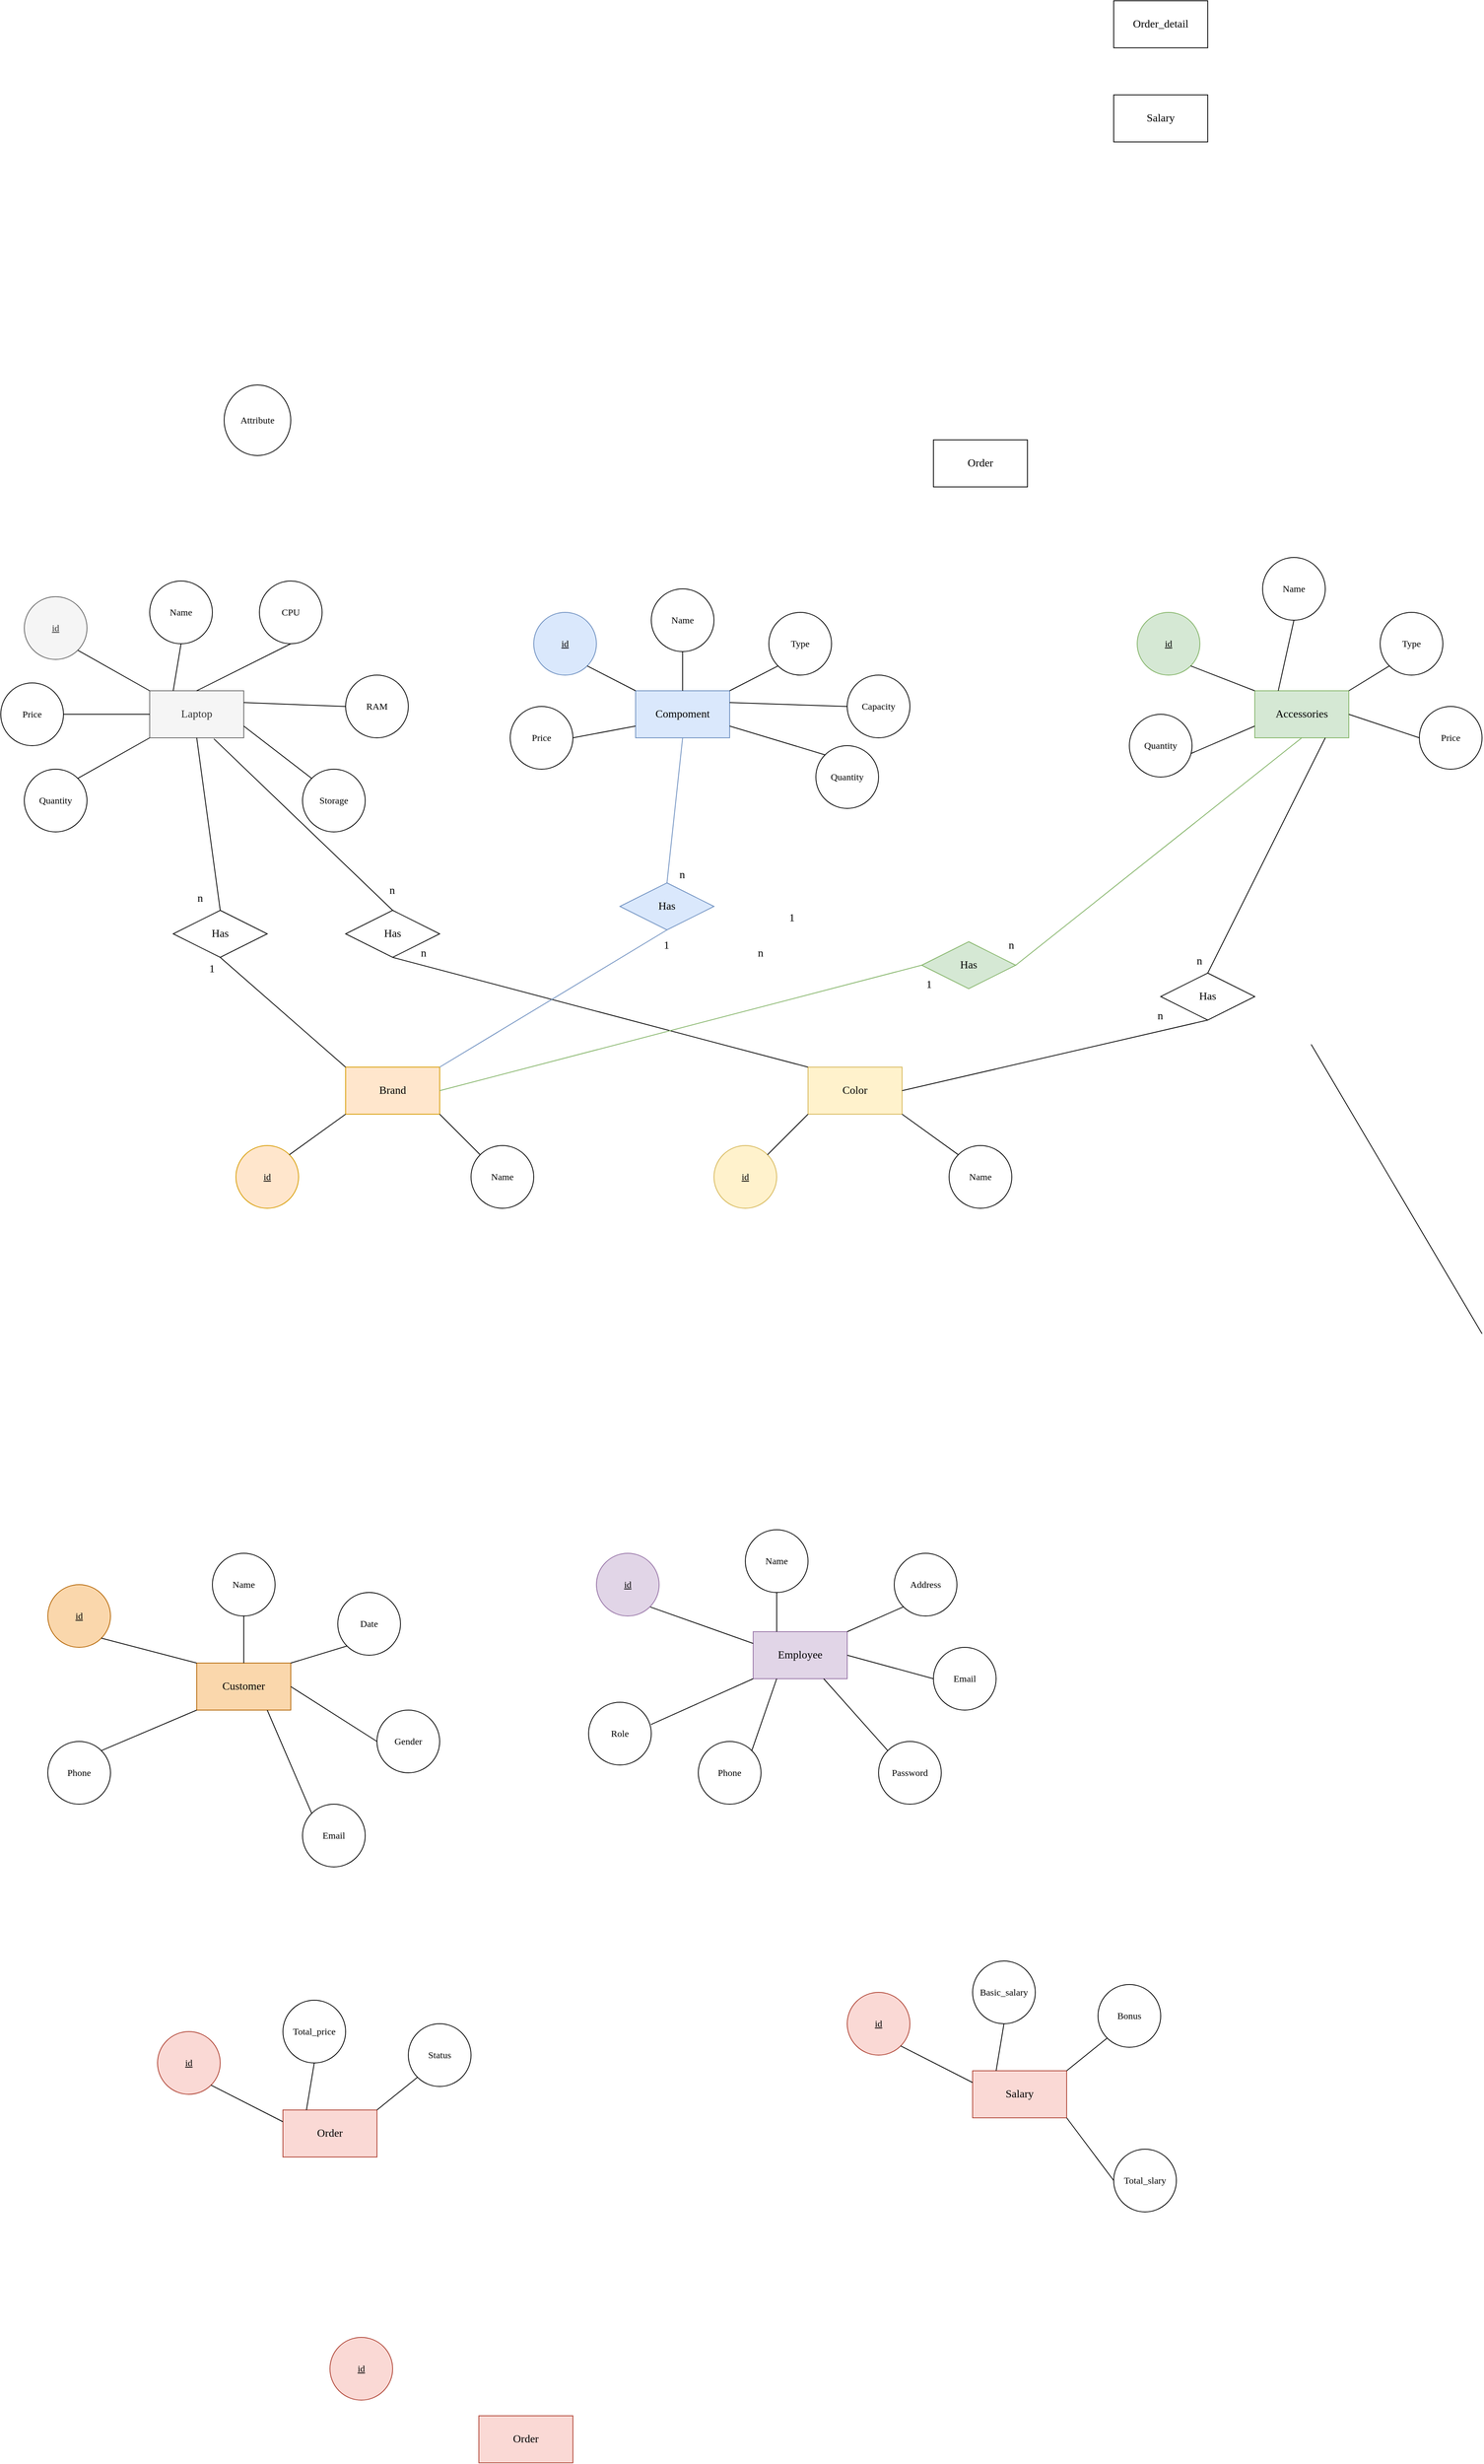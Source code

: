 <mxfile version="26.0.14">
  <diagram name="Page-1" id="Sclz0jZE_Oql-sQ_gy0H">
    <mxGraphModel dx="3718" dy="2672" grid="1" gridSize="10" guides="1" tooltips="1" connect="1" arrows="1" fold="1" page="1" pageScale="1" pageWidth="850" pageHeight="1100" math="0" shadow="0">
      <root>
        <mxCell id="0" />
        <mxCell id="1" parent="0" />
        <mxCell id="-39aGfQmlGwq7Vqm4Gj2-2" value="Laptop" style="rounded=0;whiteSpace=wrap;html=1;fontFamily=Times New Roman;fontSize=14;fillColor=#f5f5f5;fontColor=#333333;strokeColor=#666666;" parent="1" vertex="1">
          <mxGeometry x="-620" y="620" width="120" height="60" as="geometry" />
        </mxCell>
        <mxCell id="-39aGfQmlGwq7Vqm4Gj2-3" value="Compoment" style="rounded=0;whiteSpace=wrap;html=1;fontFamily=Times New Roman;fontSize=14;fillColor=#dae8fc;strokeColor=#6c8ebf;" parent="1" vertex="1">
          <mxGeometry y="620" width="120" height="60" as="geometry" />
        </mxCell>
        <mxCell id="-39aGfQmlGwq7Vqm4Gj2-4" value="Accessories" style="rounded=0;whiteSpace=wrap;html=1;fontFamily=Times New Roman;fontSize=14;fillColor=#d5e8d4;strokeColor=#82b366;" parent="1" vertex="1">
          <mxGeometry x="790" y="620" width="120" height="60" as="geometry" />
        </mxCell>
        <mxCell id="-39aGfQmlGwq7Vqm4Gj2-5" value="Brand" style="rounded=0;whiteSpace=wrap;html=1;fontFamily=Times New Roman;fontSize=14;fillColor=#ffe6cc;strokeColor=#d79b00;" parent="1" vertex="1">
          <mxGeometry x="-370" y="1100" width="120" height="60" as="geometry" />
        </mxCell>
        <mxCell id="-39aGfQmlGwq7Vqm4Gj2-6" value="Color" style="rounded=0;whiteSpace=wrap;html=1;fontFamily=Times New Roman;fontSize=14;fillColor=#fff2cc;strokeColor=#d6b656;" parent="1" vertex="1">
          <mxGeometry x="220" y="1100" width="120" height="60" as="geometry" />
        </mxCell>
        <mxCell id="-39aGfQmlGwq7Vqm4Gj2-8" value="Customer" style="rounded=0;whiteSpace=wrap;html=1;fontFamily=Times New Roman;fontSize=14;fillColor=#fad7ac;strokeColor=#b46504;" parent="1" vertex="1">
          <mxGeometry x="-560" y="1860" width="120" height="60" as="geometry" />
        </mxCell>
        <mxCell id="-39aGfQmlGwq7Vqm4Gj2-10" value="Employee" style="rounded=0;whiteSpace=wrap;html=1;fontFamily=Times New Roman;fontSize=14;fillColor=#e1d5e7;strokeColor=#9673a6;" parent="1" vertex="1">
          <mxGeometry x="150" y="1820" width="120" height="60" as="geometry" />
        </mxCell>
        <mxCell id="-39aGfQmlGwq7Vqm4Gj2-11" value="Order" style="rounded=0;whiteSpace=wrap;html=1;fontFamily=Times New Roman;fontSize=14;" parent="1" vertex="1">
          <mxGeometry x="380" y="300" width="120" height="60" as="geometry" />
        </mxCell>
        <mxCell id="-39aGfQmlGwq7Vqm4Gj2-12" value="Order_detail" style="rounded=0;whiteSpace=wrap;html=1;fontFamily=Times New Roman;fontSize=14;" parent="1" vertex="1">
          <mxGeometry x="610" y="-260" width="120" height="60" as="geometry" />
        </mxCell>
        <mxCell id="-39aGfQmlGwq7Vqm4Gj2-13" value="Salary" style="rounded=0;whiteSpace=wrap;html=1;fontFamily=Times New Roman;fontSize=14;" parent="1" vertex="1">
          <mxGeometry x="610" y="-140" width="120" height="60" as="geometry" />
        </mxCell>
        <mxCell id="-39aGfQmlGwq7Vqm4Gj2-15" value="&lt;u&gt;id&lt;/u&gt;" style="ellipse;whiteSpace=wrap;html=1;align=center;fontFamily=Times New Roman;fillColor=#f5f5f5;fontColor=#333333;strokeColor=#666666;" parent="1" vertex="1">
          <mxGeometry x="-780" y="500" width="80" height="80" as="geometry" />
        </mxCell>
        <mxCell id="-39aGfQmlGwq7Vqm4Gj2-16" value="Name" style="ellipse;whiteSpace=wrap;html=1;align=center;fontFamily=Times New Roman;" parent="1" vertex="1">
          <mxGeometry x="-620" y="480" width="80" height="80" as="geometry" />
        </mxCell>
        <mxCell id="-39aGfQmlGwq7Vqm4Gj2-17" value="Attribute" style="ellipse;whiteSpace=wrap;html=1;align=center;fontFamily=Times New Roman;" parent="1" vertex="1">
          <mxGeometry x="-525" y="230" width="85" height="90" as="geometry" />
        </mxCell>
        <mxCell id="-39aGfQmlGwq7Vqm4Gj2-18" value="CPU" style="ellipse;whiteSpace=wrap;html=1;align=center;fontFamily=Times New Roman;" parent="1" vertex="1">
          <mxGeometry x="-480" y="480" width="80" height="80" as="geometry" />
        </mxCell>
        <mxCell id="-39aGfQmlGwq7Vqm4Gj2-19" value="RAM" style="ellipse;whiteSpace=wrap;html=1;align=center;fontFamily=Times New Roman;" parent="1" vertex="1">
          <mxGeometry x="-370" y="600" width="80" height="80" as="geometry" />
        </mxCell>
        <mxCell id="-39aGfQmlGwq7Vqm4Gj2-20" value="Storage" style="ellipse;whiteSpace=wrap;html=1;align=center;fontFamily=Times New Roman;" parent="1" vertex="1">
          <mxGeometry x="-425" y="720" width="80" height="80" as="geometry" />
        </mxCell>
        <mxCell id="-39aGfQmlGwq7Vqm4Gj2-21" value="Price" style="ellipse;whiteSpace=wrap;html=1;align=center;fontFamily=Times New Roman;" parent="1" vertex="1">
          <mxGeometry x="-810" y="610" width="80" height="80" as="geometry" />
        </mxCell>
        <mxCell id="-39aGfQmlGwq7Vqm4Gj2-22" value="Quantity" style="ellipse;whiteSpace=wrap;html=1;align=center;fontFamily=Times New Roman;" parent="1" vertex="1">
          <mxGeometry x="-780" y="720" width="80" height="80" as="geometry" />
        </mxCell>
        <mxCell id="-39aGfQmlGwq7Vqm4Gj2-23" value="&lt;u&gt;id&lt;/u&gt;" style="ellipse;whiteSpace=wrap;html=1;align=center;fontFamily=Times New Roman;fillColor=#dae8fc;strokeColor=#6c8ebf;" parent="1" vertex="1">
          <mxGeometry x="-130" y="520" width="80" height="80" as="geometry" />
        </mxCell>
        <mxCell id="-39aGfQmlGwq7Vqm4Gj2-24" value="Name" style="ellipse;whiteSpace=wrap;html=1;align=center;fontFamily=Times New Roman;" parent="1" vertex="1">
          <mxGeometry x="20" y="490" width="80" height="80" as="geometry" />
        </mxCell>
        <mxCell id="-39aGfQmlGwq7Vqm4Gj2-25" value="Type" style="ellipse;whiteSpace=wrap;html=1;align=center;fontFamily=Times New Roman;" parent="1" vertex="1">
          <mxGeometry x="170" y="520" width="80" height="80" as="geometry" />
        </mxCell>
        <mxCell id="-39aGfQmlGwq7Vqm4Gj2-26" value="Capacity" style="ellipse;whiteSpace=wrap;html=1;align=center;fontFamily=Times New Roman;" parent="1" vertex="1">
          <mxGeometry x="270" y="600" width="80" height="80" as="geometry" />
        </mxCell>
        <mxCell id="-39aGfQmlGwq7Vqm4Gj2-27" value="Price" style="ellipse;whiteSpace=wrap;html=1;align=center;fontFamily=Times New Roman;" parent="1" vertex="1">
          <mxGeometry x="-160" y="640" width="80" height="80" as="geometry" />
        </mxCell>
        <mxCell id="-39aGfQmlGwq7Vqm4Gj2-28" value="Quantity" style="ellipse;whiteSpace=wrap;html=1;align=center;fontFamily=Times New Roman;" parent="1" vertex="1">
          <mxGeometry x="230" y="690" width="80" height="80" as="geometry" />
        </mxCell>
        <mxCell id="-39aGfQmlGwq7Vqm4Gj2-30" value="&lt;u&gt;id&lt;/u&gt;" style="ellipse;whiteSpace=wrap;html=1;align=center;fontFamily=Times New Roman;fillColor=#d5e8d4;strokeColor=#82b366;" parent="1" vertex="1">
          <mxGeometry x="640" y="520" width="80" height="80" as="geometry" />
        </mxCell>
        <mxCell id="-39aGfQmlGwq7Vqm4Gj2-31" value="Name" style="ellipse;whiteSpace=wrap;html=1;align=center;fontFamily=Times New Roman;" parent="1" vertex="1">
          <mxGeometry x="800" y="450" width="80" height="80" as="geometry" />
        </mxCell>
        <mxCell id="-39aGfQmlGwq7Vqm4Gj2-32" value="Type" style="ellipse;whiteSpace=wrap;html=1;align=center;fontFamily=Times New Roman;" parent="1" vertex="1">
          <mxGeometry x="950" y="520" width="80" height="80" as="geometry" />
        </mxCell>
        <mxCell id="-39aGfQmlGwq7Vqm4Gj2-33" value="Price" style="ellipse;whiteSpace=wrap;html=1;align=center;fontFamily=Times New Roman;" parent="1" vertex="1">
          <mxGeometry x="1000" y="640" width="80" height="80" as="geometry" />
        </mxCell>
        <mxCell id="-39aGfQmlGwq7Vqm4Gj2-35" value="Quantity" style="ellipse;whiteSpace=wrap;html=1;align=center;fontFamily=Times New Roman;" parent="1" vertex="1">
          <mxGeometry x="630" y="650" width="80" height="80" as="geometry" />
        </mxCell>
        <mxCell id="-39aGfQmlGwq7Vqm4Gj2-36" value="&lt;u&gt;id&lt;/u&gt;" style="ellipse;whiteSpace=wrap;html=1;align=center;fontFamily=Times New Roman;fillColor=#ffe6cc;strokeColor=#d79b00;" parent="1" vertex="1">
          <mxGeometry x="-510" y="1200" width="80" height="80" as="geometry" />
        </mxCell>
        <mxCell id="-39aGfQmlGwq7Vqm4Gj2-37" value="Name" style="ellipse;whiteSpace=wrap;html=1;align=center;fontFamily=Times New Roman;" parent="1" vertex="1">
          <mxGeometry x="-210" y="1200" width="80" height="80" as="geometry" />
        </mxCell>
        <mxCell id="-39aGfQmlGwq7Vqm4Gj2-38" value="&lt;u&gt;id&lt;/u&gt;" style="ellipse;whiteSpace=wrap;html=1;align=center;fontFamily=Times New Roman;fillColor=#fff2cc;strokeColor=#d6b656;" parent="1" vertex="1">
          <mxGeometry x="100" y="1200" width="80" height="80" as="geometry" />
        </mxCell>
        <mxCell id="-39aGfQmlGwq7Vqm4Gj2-39" value="Name" style="ellipse;whiteSpace=wrap;html=1;align=center;fontFamily=Times New Roman;" parent="1" vertex="1">
          <mxGeometry x="400" y="1200" width="80" height="80" as="geometry" />
        </mxCell>
        <mxCell id="-39aGfQmlGwq7Vqm4Gj2-40" value="" style="endArrow=none;html=1;rounded=0;exitX=1;exitY=1;exitDx=0;exitDy=0;entryX=0;entryY=0;entryDx=0;entryDy=0;" parent="1" source="-39aGfQmlGwq7Vqm4Gj2-15" target="-39aGfQmlGwq7Vqm4Gj2-2" edge="1">
          <mxGeometry relative="1" as="geometry">
            <mxPoint x="80" y="900" as="sourcePoint" />
            <mxPoint x="240" y="900" as="targetPoint" />
          </mxGeometry>
        </mxCell>
        <mxCell id="-39aGfQmlGwq7Vqm4Gj2-41" value="" style="endArrow=none;html=1;rounded=0;exitX=0.5;exitY=1;exitDx=0;exitDy=0;entryX=0.25;entryY=0;entryDx=0;entryDy=0;" parent="1" source="-39aGfQmlGwq7Vqm4Gj2-16" target="-39aGfQmlGwq7Vqm4Gj2-2" edge="1">
          <mxGeometry relative="1" as="geometry">
            <mxPoint x="-702" y="578" as="sourcePoint" />
            <mxPoint x="-610" y="630" as="targetPoint" />
          </mxGeometry>
        </mxCell>
        <mxCell id="-39aGfQmlGwq7Vqm4Gj2-42" value="" style="endArrow=none;html=1;rounded=0;exitX=0.5;exitY=1;exitDx=0;exitDy=0;entryX=0.5;entryY=0;entryDx=0;entryDy=0;" parent="1" source="-39aGfQmlGwq7Vqm4Gj2-18" target="-39aGfQmlGwq7Vqm4Gj2-2" edge="1">
          <mxGeometry relative="1" as="geometry">
            <mxPoint x="-570" y="570" as="sourcePoint" />
            <mxPoint x="-580" y="630" as="targetPoint" />
          </mxGeometry>
        </mxCell>
        <mxCell id="-39aGfQmlGwq7Vqm4Gj2-43" value="" style="endArrow=none;html=1;rounded=0;exitX=0;exitY=0.5;exitDx=0;exitDy=0;entryX=1;entryY=0.25;entryDx=0;entryDy=0;" parent="1" source="-39aGfQmlGwq7Vqm4Gj2-19" target="-39aGfQmlGwq7Vqm4Gj2-2" edge="1">
          <mxGeometry relative="1" as="geometry">
            <mxPoint x="-430" y="570" as="sourcePoint" />
            <mxPoint x="-550" y="630" as="targetPoint" />
          </mxGeometry>
        </mxCell>
        <mxCell id="-39aGfQmlGwq7Vqm4Gj2-44" value="" style="endArrow=none;html=1;rounded=0;exitX=0;exitY=0;exitDx=0;exitDy=0;entryX=1;entryY=0.75;entryDx=0;entryDy=0;" parent="1" source="-39aGfQmlGwq7Vqm4Gj2-20" target="-39aGfQmlGwq7Vqm4Gj2-2" edge="1">
          <mxGeometry relative="1" as="geometry">
            <mxPoint x="-360" y="650" as="sourcePoint" />
            <mxPoint x="-490" y="645" as="targetPoint" />
          </mxGeometry>
        </mxCell>
        <mxCell id="-39aGfQmlGwq7Vqm4Gj2-45" value="" style="endArrow=none;html=1;rounded=0;exitX=1;exitY=0;exitDx=0;exitDy=0;entryX=0;entryY=1;entryDx=0;entryDy=0;" parent="1" source="-39aGfQmlGwq7Vqm4Gj2-22" target="-39aGfQmlGwq7Vqm4Gj2-2" edge="1">
          <mxGeometry relative="1" as="geometry">
            <mxPoint x="-403" y="742" as="sourcePoint" />
            <mxPoint x="-490" y="675" as="targetPoint" />
          </mxGeometry>
        </mxCell>
        <mxCell id="-39aGfQmlGwq7Vqm4Gj2-46" value="" style="endArrow=none;html=1;rounded=0;exitX=1;exitY=0.5;exitDx=0;exitDy=0;entryX=0;entryY=0.5;entryDx=0;entryDy=0;" parent="1" source="-39aGfQmlGwq7Vqm4Gj2-21" target="-39aGfQmlGwq7Vqm4Gj2-2" edge="1">
          <mxGeometry relative="1" as="geometry">
            <mxPoint x="-702" y="742" as="sourcePoint" />
            <mxPoint x="-610" y="690" as="targetPoint" />
          </mxGeometry>
        </mxCell>
        <mxCell id="-39aGfQmlGwq7Vqm4Gj2-47" value="" style="endArrow=none;html=1;rounded=0;exitX=0;exitY=0;exitDx=0;exitDy=0;entryX=0.5;entryY=1;entryDx=0;entryDy=0;" parent="1" source="-39aGfQmlGwq7Vqm4Gj2-5" target="-39aGfQmlGwq7Vqm4Gj2-50" edge="1">
          <mxGeometry relative="1" as="geometry">
            <mxPoint x="197" y="957" as="sourcePoint" />
            <mxPoint x="110" y="890" as="targetPoint" />
          </mxGeometry>
        </mxCell>
        <mxCell id="-39aGfQmlGwq7Vqm4Gj2-48" value="" style="endArrow=none;html=1;rounded=0;exitX=0;exitY=1;exitDx=0;exitDy=0;entryX=1;entryY=0;entryDx=0;entryDy=0;" parent="1" source="-39aGfQmlGwq7Vqm4Gj2-5" target="-39aGfQmlGwq7Vqm4Gj2-36" edge="1">
          <mxGeometry relative="1" as="geometry">
            <mxPoint x="207" y="967" as="sourcePoint" />
            <mxPoint x="120" y="900" as="targetPoint" />
          </mxGeometry>
        </mxCell>
        <mxCell id="-39aGfQmlGwq7Vqm4Gj2-49" value="" style="endArrow=none;html=1;rounded=0;exitX=1;exitY=1;exitDx=0;exitDy=0;entryX=0;entryY=0;entryDx=0;entryDy=0;" parent="1" source="-39aGfQmlGwq7Vqm4Gj2-5" target="-39aGfQmlGwq7Vqm4Gj2-37" edge="1">
          <mxGeometry relative="1" as="geometry">
            <mxPoint x="-360" y="1170" as="sourcePoint" />
            <mxPoint x="-432" y="1222" as="targetPoint" />
          </mxGeometry>
        </mxCell>
        <mxCell id="-39aGfQmlGwq7Vqm4Gj2-50" value="Has" style="shape=rhombus;perimeter=rhombusPerimeter;whiteSpace=wrap;html=1;align=center;fontFamily=Times New Roman;fontSize=14;" parent="1" vertex="1">
          <mxGeometry x="-590" y="900" width="120" height="60" as="geometry" />
        </mxCell>
        <mxCell id="-39aGfQmlGwq7Vqm4Gj2-51" value="" style="endArrow=none;html=1;rounded=0;exitX=0.5;exitY=0;exitDx=0;exitDy=0;entryX=0.5;entryY=1;entryDx=0;entryDy=0;" parent="1" source="-39aGfQmlGwq7Vqm4Gj2-50" target="-39aGfQmlGwq7Vqm4Gj2-2" edge="1">
          <mxGeometry relative="1" as="geometry">
            <mxPoint x="207" y="967" as="sourcePoint" />
            <mxPoint x="120" y="900" as="targetPoint" />
          </mxGeometry>
        </mxCell>
        <mxCell id="-39aGfQmlGwq7Vqm4Gj2-52" value="1" style="text;strokeColor=none;fillColor=none;spacingLeft=4;spacingRight=4;overflow=hidden;rotatable=0;points=[[0,0.5],[1,0.5]];portConstraint=eastwest;fontSize=14;whiteSpace=wrap;html=1;fontFamily=Times New Roman;" parent="1" vertex="1">
          <mxGeometry x="190" y="895" width="40" height="30" as="geometry" />
        </mxCell>
        <mxCell id="-39aGfQmlGwq7Vqm4Gj2-53" value="n" style="text;strokeColor=none;fillColor=none;spacingLeft=4;spacingRight=4;overflow=hidden;rotatable=0;points=[[0,0.5],[1,0.5]];portConstraint=eastwest;fontSize=14;whiteSpace=wrap;html=1;fontFamily=Times New Roman;" parent="1" vertex="1">
          <mxGeometry x="-565" y="870" width="40" height="30" as="geometry" />
        </mxCell>
        <mxCell id="-39aGfQmlGwq7Vqm4Gj2-54" value="1" style="text;strokeColor=none;fillColor=none;spacingLeft=4;spacingRight=4;overflow=hidden;rotatable=0;points=[[0,0.5],[1,0.5]];portConstraint=eastwest;fontSize=14;whiteSpace=wrap;html=1;fontFamily=Times New Roman;" parent="1" vertex="1">
          <mxGeometry x="-550" y="960" width="40" height="30" as="geometry" />
        </mxCell>
        <mxCell id="-39aGfQmlGwq7Vqm4Gj2-55" value="n" style="text;strokeColor=none;fillColor=none;spacingLeft=4;spacingRight=4;overflow=hidden;rotatable=0;points=[[0,0.5],[1,0.5]];portConstraint=eastwest;fontSize=14;whiteSpace=wrap;html=1;fontFamily=Times New Roman;" parent="1" vertex="1">
          <mxGeometry x="150" y="940" width="40" height="30" as="geometry" />
        </mxCell>
        <mxCell id="-39aGfQmlGwq7Vqm4Gj2-56" value="" style="endArrow=none;html=1;rounded=0;entryX=0.683;entryY=1.022;entryDx=0;entryDy=0;entryPerimeter=0;exitX=0.5;exitY=0;exitDx=0;exitDy=0;" parent="1" source="-39aGfQmlGwq7Vqm4Gj2-57" target="-39aGfQmlGwq7Vqm4Gj2-2" edge="1">
          <mxGeometry relative="1" as="geometry">
            <mxPoint x="-370" y="900" as="sourcePoint" />
            <mxPoint x="360" y="820" as="targetPoint" />
          </mxGeometry>
        </mxCell>
        <mxCell id="-39aGfQmlGwq7Vqm4Gj2-57" value="Has" style="shape=rhombus;perimeter=rhombusPerimeter;whiteSpace=wrap;html=1;align=center;fontFamily=Times New Roman;fontSize=14;" parent="1" vertex="1">
          <mxGeometry x="-370" y="900" width="120" height="60" as="geometry" />
        </mxCell>
        <mxCell id="-39aGfQmlGwq7Vqm4Gj2-58" value="" style="endArrow=none;html=1;rounded=0;entryX=0.5;entryY=0;entryDx=0;entryDy=0;exitX=0.75;exitY=1;exitDx=0;exitDy=0;" parent="1" source="-39aGfQmlGwq7Vqm4Gj2-4" target="-39aGfQmlGwq7Vqm4Gj2-83" edge="1">
          <mxGeometry relative="1" as="geometry">
            <mxPoint x="1080" y="1280" as="sourcePoint" />
            <mxPoint x="852" y="1061" as="targetPoint" />
          </mxGeometry>
        </mxCell>
        <mxCell id="-39aGfQmlGwq7Vqm4Gj2-59" value="" style="endArrow=none;html=1;rounded=0;entryX=0.5;entryY=1;entryDx=0;entryDy=0;exitX=0;exitY=0;exitDx=0;exitDy=0;" parent="1" source="-39aGfQmlGwq7Vqm4Gj2-6" target="-39aGfQmlGwq7Vqm4Gj2-57" edge="1">
          <mxGeometry relative="1" as="geometry">
            <mxPoint x="435" y="1049.5" as="sourcePoint" />
            <mxPoint x="207" y="830.5" as="targetPoint" />
          </mxGeometry>
        </mxCell>
        <mxCell id="-39aGfQmlGwq7Vqm4Gj2-60" value="n" style="text;strokeColor=none;fillColor=none;spacingLeft=4;spacingRight=4;overflow=hidden;rotatable=0;points=[[0,0.5],[1,0.5]];portConstraint=eastwest;fontSize=14;whiteSpace=wrap;html=1;fontFamily=Times New Roman;" parent="1" vertex="1">
          <mxGeometry x="-320" y="860" width="40" height="30" as="geometry" />
        </mxCell>
        <mxCell id="-39aGfQmlGwq7Vqm4Gj2-61" value="n" style="text;strokeColor=none;fillColor=none;spacingLeft=4;spacingRight=4;overflow=hidden;rotatable=0;points=[[0,0.5],[1,0.5]];portConstraint=eastwest;fontSize=14;whiteSpace=wrap;html=1;fontFamily=Times New Roman;" parent="1" vertex="1">
          <mxGeometry x="-280" y="940" width="40" height="30" as="geometry" />
        </mxCell>
        <mxCell id="-39aGfQmlGwq7Vqm4Gj2-62" value="" style="endArrow=none;html=1;rounded=0;entryX=1;entryY=0;entryDx=0;entryDy=0;exitX=0;exitY=1;exitDx=0;exitDy=0;" parent="1" source="-39aGfQmlGwq7Vqm4Gj2-6" target="-39aGfQmlGwq7Vqm4Gj2-38" edge="1">
          <mxGeometry relative="1" as="geometry">
            <mxPoint x="435" y="1049.5" as="sourcePoint" />
            <mxPoint x="207" y="830.5" as="targetPoint" />
          </mxGeometry>
        </mxCell>
        <mxCell id="-39aGfQmlGwq7Vqm4Gj2-63" value="" style="endArrow=none;html=1;rounded=0;entryX=0;entryY=0;entryDx=0;entryDy=0;exitX=1;exitY=1;exitDx=0;exitDy=0;" parent="1" source="-39aGfQmlGwq7Vqm4Gj2-6" target="-39aGfQmlGwq7Vqm4Gj2-39" edge="1">
          <mxGeometry relative="1" as="geometry">
            <mxPoint x="230" y="1170" as="sourcePoint" />
            <mxPoint x="178" y="1222" as="targetPoint" />
          </mxGeometry>
        </mxCell>
        <mxCell id="-39aGfQmlGwq7Vqm4Gj2-64" value="" style="endArrow=none;html=1;rounded=0;entryX=1;entryY=1;entryDx=0;entryDy=0;exitX=0;exitY=0;exitDx=0;exitDy=0;" parent="1" source="-39aGfQmlGwq7Vqm4Gj2-3" target="-39aGfQmlGwq7Vqm4Gj2-23" edge="1">
          <mxGeometry relative="1" as="geometry">
            <mxPoint x="435" y="1049.5" as="sourcePoint" />
            <mxPoint x="207" y="830.5" as="targetPoint" />
          </mxGeometry>
        </mxCell>
        <mxCell id="-39aGfQmlGwq7Vqm4Gj2-65" value="" style="endArrow=none;html=1;rounded=0;entryX=0.5;entryY=1;entryDx=0;entryDy=0;exitX=0.5;exitY=0;exitDx=0;exitDy=0;" parent="1" source="-39aGfQmlGwq7Vqm4Gj2-3" target="-39aGfQmlGwq7Vqm4Gj2-24" edge="1">
          <mxGeometry relative="1" as="geometry">
            <mxPoint x="10" y="630" as="sourcePoint" />
            <mxPoint x="-52" y="598" as="targetPoint" />
          </mxGeometry>
        </mxCell>
        <mxCell id="-39aGfQmlGwq7Vqm4Gj2-66" value="" style="endArrow=none;html=1;rounded=0;entryX=0;entryY=1;entryDx=0;entryDy=0;exitX=1;exitY=0;exitDx=0;exitDy=0;" parent="1" source="-39aGfQmlGwq7Vqm4Gj2-3" target="-39aGfQmlGwq7Vqm4Gj2-25" edge="1">
          <mxGeometry relative="1" as="geometry">
            <mxPoint x="70" y="630" as="sourcePoint" />
            <mxPoint x="70" y="580" as="targetPoint" />
          </mxGeometry>
        </mxCell>
        <mxCell id="-39aGfQmlGwq7Vqm4Gj2-67" value="" style="endArrow=none;html=1;rounded=0;entryX=0;entryY=0.5;entryDx=0;entryDy=0;exitX=1;exitY=0.25;exitDx=0;exitDy=0;" parent="1" source="-39aGfQmlGwq7Vqm4Gj2-3" target="-39aGfQmlGwq7Vqm4Gj2-26" edge="1">
          <mxGeometry relative="1" as="geometry">
            <mxPoint x="130" y="630" as="sourcePoint" />
            <mxPoint x="192" y="598" as="targetPoint" />
          </mxGeometry>
        </mxCell>
        <mxCell id="-39aGfQmlGwq7Vqm4Gj2-68" value="" style="endArrow=none;html=1;rounded=0;entryX=0;entryY=0;entryDx=0;entryDy=0;exitX=1;exitY=0.75;exitDx=0;exitDy=0;" parent="1" source="-39aGfQmlGwq7Vqm4Gj2-3" target="-39aGfQmlGwq7Vqm4Gj2-28" edge="1">
          <mxGeometry relative="1" as="geometry">
            <mxPoint x="130" y="645" as="sourcePoint" />
            <mxPoint x="280" y="650" as="targetPoint" />
          </mxGeometry>
        </mxCell>
        <mxCell id="-39aGfQmlGwq7Vqm4Gj2-69" value="" style="endArrow=none;html=1;rounded=0;entryX=0;entryY=0.75;entryDx=0;entryDy=0;exitX=1;exitY=0.5;exitDx=0;exitDy=0;" parent="1" source="-39aGfQmlGwq7Vqm4Gj2-27" target="-39aGfQmlGwq7Vqm4Gj2-3" edge="1">
          <mxGeometry relative="1" as="geometry">
            <mxPoint x="130" y="675" as="sourcePoint" />
            <mxPoint x="252" y="712" as="targetPoint" />
          </mxGeometry>
        </mxCell>
        <mxCell id="-39aGfQmlGwq7Vqm4Gj2-70" value="" style="endArrow=none;html=1;rounded=0;exitX=0.5;exitY=1;exitDx=0;exitDy=0;entryX=1;entryY=0;entryDx=0;entryDy=0;fillColor=#dae8fc;strokeColor=#6c8ebf;" parent="1" source="-39aGfQmlGwq7Vqm4Gj2-71" target="-39aGfQmlGwq7Vqm4Gj2-5" edge="1">
          <mxGeometry relative="1" as="geometry">
            <mxPoint x="435" y="1049.5" as="sourcePoint" />
            <mxPoint x="207" y="890" as="targetPoint" />
          </mxGeometry>
        </mxCell>
        <mxCell id="-39aGfQmlGwq7Vqm4Gj2-71" value="Has" style="shape=rhombus;perimeter=rhombusPerimeter;whiteSpace=wrap;html=1;align=center;fontFamily=Times New Roman;fontSize=14;fillColor=#dae8fc;strokeColor=#6c8ebf;" parent="1" vertex="1">
          <mxGeometry x="-20" y="865" width="120" height="60" as="geometry" />
        </mxCell>
        <mxCell id="-39aGfQmlGwq7Vqm4Gj2-72" value="" style="endArrow=none;html=1;rounded=0;entryX=0.5;entryY=1;entryDx=0;entryDy=0;exitX=0.5;exitY=0;exitDx=0;exitDy=0;fillColor=#dae8fc;strokeColor=#6c8ebf;" parent="1" source="-39aGfQmlGwq7Vqm4Gj2-71" target="-39aGfQmlGwq7Vqm4Gj2-3" edge="1">
          <mxGeometry relative="1" as="geometry">
            <mxPoint x="435" y="1049.5" as="sourcePoint" />
            <mxPoint x="207" y="830.5" as="targetPoint" />
          </mxGeometry>
        </mxCell>
        <mxCell id="-39aGfQmlGwq7Vqm4Gj2-73" value="1" style="text;strokeColor=none;fillColor=none;spacingLeft=4;spacingRight=4;overflow=hidden;rotatable=0;points=[[0,0.5],[1,0.5]];portConstraint=eastwest;fontSize=14;whiteSpace=wrap;html=1;fontFamily=Times New Roman;" parent="1" vertex="1">
          <mxGeometry x="30" y="930" width="40" height="30" as="geometry" />
        </mxCell>
        <mxCell id="-39aGfQmlGwq7Vqm4Gj2-74" value="n" style="text;strokeColor=none;fillColor=none;spacingLeft=4;spacingRight=4;overflow=hidden;rotatable=0;points=[[0,0.5],[1,0.5]];portConstraint=eastwest;fontSize=14;whiteSpace=wrap;html=1;fontFamily=Times New Roman;" parent="1" vertex="1">
          <mxGeometry x="50" y="840" width="40" height="30" as="geometry" />
        </mxCell>
        <mxCell id="-39aGfQmlGwq7Vqm4Gj2-75" value="" style="endArrow=none;html=1;rounded=0;entryX=1;entryY=1;entryDx=0;entryDy=0;exitX=0;exitY=0;exitDx=0;exitDy=0;" parent="1" source="-39aGfQmlGwq7Vqm4Gj2-4" target="-39aGfQmlGwq7Vqm4Gj2-30" edge="1">
          <mxGeometry relative="1" as="geometry">
            <mxPoint x="435" y="1049.5" as="sourcePoint" />
            <mxPoint x="207" y="830.5" as="targetPoint" />
          </mxGeometry>
        </mxCell>
        <mxCell id="-39aGfQmlGwq7Vqm4Gj2-76" value="" style="endArrow=none;html=1;rounded=0;entryX=0.5;entryY=1;entryDx=0;entryDy=0;exitX=0.25;exitY=0;exitDx=0;exitDy=0;" parent="1" source="-39aGfQmlGwq7Vqm4Gj2-4" target="-39aGfQmlGwq7Vqm4Gj2-31" edge="1">
          <mxGeometry relative="1" as="geometry">
            <mxPoint x="800" y="630" as="sourcePoint" />
            <mxPoint x="718" y="598" as="targetPoint" />
          </mxGeometry>
        </mxCell>
        <mxCell id="-39aGfQmlGwq7Vqm4Gj2-77" value="" style="endArrow=none;html=1;rounded=0;entryX=0;entryY=1;entryDx=0;entryDy=0;exitX=1;exitY=0;exitDx=0;exitDy=0;" parent="1" source="-39aGfQmlGwq7Vqm4Gj2-4" target="-39aGfQmlGwq7Vqm4Gj2-32" edge="1">
          <mxGeometry relative="1" as="geometry">
            <mxPoint x="830" y="630" as="sourcePoint" />
            <mxPoint x="850" y="540" as="targetPoint" />
          </mxGeometry>
        </mxCell>
        <mxCell id="-39aGfQmlGwq7Vqm4Gj2-78" value="" style="endArrow=none;html=1;rounded=0;entryX=0;entryY=0.5;entryDx=0;entryDy=0;exitX=1;exitY=0.5;exitDx=0;exitDy=0;" parent="1" source="-39aGfQmlGwq7Vqm4Gj2-4" target="-39aGfQmlGwq7Vqm4Gj2-33" edge="1">
          <mxGeometry relative="1" as="geometry">
            <mxPoint x="920" y="630" as="sourcePoint" />
            <mxPoint x="972" y="598" as="targetPoint" />
          </mxGeometry>
        </mxCell>
        <mxCell id="-39aGfQmlGwq7Vqm4Gj2-79" value="" style="endArrow=none;html=1;rounded=0;entryX=0;entryY=0.75;entryDx=0;entryDy=0;exitX=0.983;exitY=0.625;exitDx=0;exitDy=0;exitPerimeter=0;" parent="1" source="-39aGfQmlGwq7Vqm4Gj2-35" target="-39aGfQmlGwq7Vqm4Gj2-4" edge="1">
          <mxGeometry relative="1" as="geometry">
            <mxPoint x="920" y="660" as="sourcePoint" />
            <mxPoint x="1010" y="690" as="targetPoint" />
          </mxGeometry>
        </mxCell>
        <mxCell id="-39aGfQmlGwq7Vqm4Gj2-80" value="" style="endArrow=none;html=1;rounded=0;entryX=1;entryY=0.5;entryDx=0;entryDy=0;exitX=0;exitY=0.5;exitDx=0;exitDy=0;fillColor=#d5e8d4;strokeColor=#82b366;" parent="1" source="-39aGfQmlGwq7Vqm4Gj2-81" target="-39aGfQmlGwq7Vqm4Gj2-5" edge="1">
          <mxGeometry relative="1" as="geometry">
            <mxPoint x="538" y="1219" as="sourcePoint" />
            <mxPoint x="310" y="1000" as="targetPoint" />
          </mxGeometry>
        </mxCell>
        <mxCell id="-39aGfQmlGwq7Vqm4Gj2-81" value="Has" style="shape=rhombus;perimeter=rhombusPerimeter;whiteSpace=wrap;html=1;align=center;fontFamily=Times New Roman;fontSize=14;fillColor=#d5e8d4;strokeColor=#82b366;" parent="1" vertex="1">
          <mxGeometry x="365" y="940" width="120" height="60" as="geometry" />
        </mxCell>
        <mxCell id="-39aGfQmlGwq7Vqm4Gj2-82" value="" style="endArrow=none;html=1;rounded=0;entryX=1;entryY=0.5;entryDx=0;entryDy=0;exitX=0.5;exitY=1;exitDx=0;exitDy=0;fillColor=#d5e8d4;strokeColor=#82b366;" parent="1" source="-39aGfQmlGwq7Vqm4Gj2-4" target="-39aGfQmlGwq7Vqm4Gj2-81" edge="1">
          <mxGeometry relative="1" as="geometry">
            <mxPoint x="1090" y="1290" as="sourcePoint" />
            <mxPoint x="862" y="1071" as="targetPoint" />
          </mxGeometry>
        </mxCell>
        <mxCell id="-39aGfQmlGwq7Vqm4Gj2-83" value="Has" style="shape=rhombus;perimeter=rhombusPerimeter;whiteSpace=wrap;html=1;align=center;fontFamily=Times New Roman;fontSize=14;" parent="1" vertex="1">
          <mxGeometry x="670" y="980" width="120" height="60" as="geometry" />
        </mxCell>
        <mxCell id="-39aGfQmlGwq7Vqm4Gj2-84" value="" style="endArrow=none;html=1;rounded=0;entryX=1;entryY=0.5;entryDx=0;entryDy=0;exitX=0.5;exitY=1;exitDx=0;exitDy=0;" parent="1" source="-39aGfQmlGwq7Vqm4Gj2-83" target="-39aGfQmlGwq7Vqm4Gj2-6" edge="1">
          <mxGeometry relative="1" as="geometry">
            <mxPoint x="1090" y="1290" as="sourcePoint" />
            <mxPoint x="862" y="1071" as="targetPoint" />
          </mxGeometry>
        </mxCell>
        <mxCell id="-39aGfQmlGwq7Vqm4Gj2-85" value="" style="endArrow=none;html=1;rounded=0;entryX=0.683;entryY=1.022;entryDx=0;entryDy=0;entryPerimeter=0;" parent="1" edge="1">
          <mxGeometry relative="1" as="geometry">
            <mxPoint x="1080" y="1440" as="sourcePoint" />
            <mxPoint x="862" y="1071" as="targetPoint" />
          </mxGeometry>
        </mxCell>
        <mxCell id="-39aGfQmlGwq7Vqm4Gj2-86" value="1" style="text;strokeColor=none;fillColor=none;spacingLeft=4;spacingRight=4;overflow=hidden;rotatable=0;points=[[0,0.5],[1,0.5]];portConstraint=eastwest;fontSize=14;whiteSpace=wrap;html=1;fontFamily=Times New Roman;" parent="1" vertex="1">
          <mxGeometry x="365" y="980" width="40" height="30" as="geometry" />
        </mxCell>
        <mxCell id="-39aGfQmlGwq7Vqm4Gj2-87" value="n" style="text;strokeColor=none;fillColor=none;spacingLeft=4;spacingRight=4;overflow=hidden;rotatable=0;points=[[0,0.5],[1,0.5]];portConstraint=eastwest;fontSize=14;whiteSpace=wrap;html=1;fontFamily=Times New Roman;" parent="1" vertex="1">
          <mxGeometry x="470" y="930" width="40" height="30" as="geometry" />
        </mxCell>
        <mxCell id="-39aGfQmlGwq7Vqm4Gj2-88" value="n" style="text;strokeColor=none;fillColor=none;spacingLeft=4;spacingRight=4;overflow=hidden;rotatable=0;points=[[0,0.5],[1,0.5]];portConstraint=eastwest;fontSize=14;whiteSpace=wrap;html=1;fontFamily=Times New Roman;" parent="1" vertex="1">
          <mxGeometry x="660" y="1020" width="40" height="30" as="geometry" />
        </mxCell>
        <mxCell id="-39aGfQmlGwq7Vqm4Gj2-89" value="n" style="text;strokeColor=none;fillColor=none;spacingLeft=4;spacingRight=4;overflow=hidden;rotatable=0;points=[[0,0.5],[1,0.5]];portConstraint=eastwest;fontSize=14;whiteSpace=wrap;html=1;fontFamily=Times New Roman;" parent="1" vertex="1">
          <mxGeometry x="710" y="950" width="40" height="30" as="geometry" />
        </mxCell>
        <mxCell id="-39aGfQmlGwq7Vqm4Gj2-102" value="" style="endArrow=none;html=1;rounded=0;entryX=1;entryY=1;entryDx=0;entryDy=0;exitX=0;exitY=0.25;exitDx=0;exitDy=0;" parent="1" source="-39aGfQmlGwq7Vqm4Gj2-10" target="-39aGfQmlGwq7Vqm4Gj2-103" edge="1">
          <mxGeometry relative="1" as="geometry">
            <mxPoint x="208" y="1889" as="sourcePoint" />
            <mxPoint x="-10" y="1520" as="targetPoint" />
          </mxGeometry>
        </mxCell>
        <mxCell id="-39aGfQmlGwq7Vqm4Gj2-103" value="&lt;u&gt;id&lt;/u&gt;" style="ellipse;whiteSpace=wrap;html=1;align=center;fontFamily=Times New Roman;fillColor=#e1d5e7;strokeColor=#9673a6;" parent="1" vertex="1">
          <mxGeometry x="-50" y="1720" width="80" height="80" as="geometry" />
        </mxCell>
        <mxCell id="-39aGfQmlGwq7Vqm4Gj2-104" value="Name" style="ellipse;whiteSpace=wrap;html=1;align=center;fontFamily=Times New Roman;" parent="1" vertex="1">
          <mxGeometry x="140" y="1690" width="80" height="80" as="geometry" />
        </mxCell>
        <mxCell id="-39aGfQmlGwq7Vqm4Gj2-105" value="Address" style="ellipse;whiteSpace=wrap;html=1;align=center;fontFamily=Times New Roman;" parent="1" vertex="1">
          <mxGeometry x="330" y="1720" width="80" height="80" as="geometry" />
        </mxCell>
        <mxCell id="-39aGfQmlGwq7Vqm4Gj2-106" value="Email" style="ellipse;whiteSpace=wrap;html=1;align=center;fontFamily=Times New Roman;" parent="1" vertex="1">
          <mxGeometry x="380" y="1840" width="80" height="80" as="geometry" />
        </mxCell>
        <mxCell id="-39aGfQmlGwq7Vqm4Gj2-107" value="Password" style="ellipse;whiteSpace=wrap;html=1;align=center;fontFamily=Times New Roman;" parent="1" vertex="1">
          <mxGeometry x="310" y="1960" width="80" height="80" as="geometry" />
        </mxCell>
        <mxCell id="-39aGfQmlGwq7Vqm4Gj2-108" value="Phone" style="ellipse;whiteSpace=wrap;html=1;align=center;fontFamily=Times New Roman;" parent="1" vertex="1">
          <mxGeometry x="80" y="1960" width="80" height="80" as="geometry" />
        </mxCell>
        <mxCell id="-39aGfQmlGwq7Vqm4Gj2-109" value="Role" style="ellipse;whiteSpace=wrap;html=1;align=center;fontFamily=Times New Roman;" parent="1" vertex="1">
          <mxGeometry x="-60" y="1910" width="80" height="80" as="geometry" />
        </mxCell>
        <mxCell id="-39aGfQmlGwq7Vqm4Gj2-110" value="" style="endArrow=none;html=1;rounded=0;entryX=0.5;entryY=1;entryDx=0;entryDy=0;exitX=0.25;exitY=0;exitDx=0;exitDy=0;" parent="1" source="-39aGfQmlGwq7Vqm4Gj2-10" target="-39aGfQmlGwq7Vqm4Gj2-104" edge="1">
          <mxGeometry relative="1" as="geometry">
            <mxPoint x="160" y="1845" as="sourcePoint" />
            <mxPoint x="28" y="1798" as="targetPoint" />
          </mxGeometry>
        </mxCell>
        <mxCell id="-39aGfQmlGwq7Vqm4Gj2-111" value="" style="endArrow=none;html=1;rounded=0;entryX=0;entryY=1;entryDx=0;entryDy=0;exitX=1;exitY=0;exitDx=0;exitDy=0;" parent="1" source="-39aGfQmlGwq7Vqm4Gj2-10" target="-39aGfQmlGwq7Vqm4Gj2-105" edge="1">
          <mxGeometry relative="1" as="geometry">
            <mxPoint x="190" y="1830" as="sourcePoint" />
            <mxPoint x="190" y="1780" as="targetPoint" />
          </mxGeometry>
        </mxCell>
        <mxCell id="-39aGfQmlGwq7Vqm4Gj2-112" value="" style="endArrow=none;html=1;rounded=0;entryX=0;entryY=0.5;entryDx=0;entryDy=0;exitX=1;exitY=0.5;exitDx=0;exitDy=0;" parent="1" source="-39aGfQmlGwq7Vqm4Gj2-10" target="-39aGfQmlGwq7Vqm4Gj2-106" edge="1">
          <mxGeometry relative="1" as="geometry">
            <mxPoint x="280" y="1830" as="sourcePoint" />
            <mxPoint x="352" y="1798" as="targetPoint" />
          </mxGeometry>
        </mxCell>
        <mxCell id="-39aGfQmlGwq7Vqm4Gj2-113" value="" style="endArrow=none;html=1;rounded=0;entryX=0;entryY=0;entryDx=0;entryDy=0;exitX=0.75;exitY=1;exitDx=0;exitDy=0;" parent="1" source="-39aGfQmlGwq7Vqm4Gj2-10" target="-39aGfQmlGwq7Vqm4Gj2-107" edge="1">
          <mxGeometry relative="1" as="geometry">
            <mxPoint x="280" y="1860" as="sourcePoint" />
            <mxPoint x="390" y="1890" as="targetPoint" />
          </mxGeometry>
        </mxCell>
        <mxCell id="-39aGfQmlGwq7Vqm4Gj2-114" value="" style="endArrow=none;html=1;rounded=0;entryX=1;entryY=0;entryDx=0;entryDy=0;exitX=0.25;exitY=1;exitDx=0;exitDy=0;" parent="1" source="-39aGfQmlGwq7Vqm4Gj2-10" target="-39aGfQmlGwq7Vqm4Gj2-108" edge="1">
          <mxGeometry relative="1" as="geometry">
            <mxPoint x="250" y="1890" as="sourcePoint" />
            <mxPoint x="332" y="1982" as="targetPoint" />
          </mxGeometry>
        </mxCell>
        <mxCell id="-39aGfQmlGwq7Vqm4Gj2-115" value="" style="endArrow=none;html=1;rounded=0;entryX=0.995;entryY=0.355;entryDx=0;entryDy=0;exitX=0;exitY=1;exitDx=0;exitDy=0;entryPerimeter=0;" parent="1" source="-39aGfQmlGwq7Vqm4Gj2-10" target="-39aGfQmlGwq7Vqm4Gj2-109" edge="1">
          <mxGeometry relative="1" as="geometry">
            <mxPoint x="202" y="1893" as="sourcePoint" />
            <mxPoint x="158" y="1982" as="targetPoint" />
          </mxGeometry>
        </mxCell>
        <mxCell id="-39aGfQmlGwq7Vqm4Gj2-118" value="&lt;u&gt;id&lt;/u&gt;" style="ellipse;whiteSpace=wrap;html=1;align=center;fontFamily=Times New Roman;fillColor=#fad7ac;strokeColor=#b46504;" parent="1" vertex="1">
          <mxGeometry x="-750" y="1760" width="80" height="80" as="geometry" />
        </mxCell>
        <mxCell id="4Ifun2rpdEGk2oc76qXA-1" value="Name" style="ellipse;whiteSpace=wrap;html=1;align=center;fontFamily=Times New Roman;" vertex="1" parent="1">
          <mxGeometry x="-540" y="1720" width="80" height="80" as="geometry" />
        </mxCell>
        <mxCell id="4Ifun2rpdEGk2oc76qXA-2" value="Date" style="ellipse;whiteSpace=wrap;html=1;align=center;fontFamily=Times New Roman;" vertex="1" parent="1">
          <mxGeometry x="-380" y="1770" width="80" height="80" as="geometry" />
        </mxCell>
        <mxCell id="4Ifun2rpdEGk2oc76qXA-3" value="Gender" style="ellipse;whiteSpace=wrap;html=1;align=center;fontFamily=Times New Roman;" vertex="1" parent="1">
          <mxGeometry x="-330" y="1920" width="80" height="80" as="geometry" />
        </mxCell>
        <mxCell id="4Ifun2rpdEGk2oc76qXA-4" value="Email" style="ellipse;whiteSpace=wrap;html=1;align=center;fontFamily=Times New Roman;" vertex="1" parent="1">
          <mxGeometry x="-425" y="2040" width="80" height="80" as="geometry" />
        </mxCell>
        <mxCell id="4Ifun2rpdEGk2oc76qXA-5" value="Phone" style="ellipse;whiteSpace=wrap;html=1;align=center;fontFamily=Times New Roman;" vertex="1" parent="1">
          <mxGeometry x="-750" y="1960" width="80" height="80" as="geometry" />
        </mxCell>
        <mxCell id="4Ifun2rpdEGk2oc76qXA-6" value="" style="endArrow=none;html=1;rounded=0;exitX=1;exitY=1;exitDx=0;exitDy=0;entryX=0;entryY=0;entryDx=0;entryDy=0;" edge="1" parent="1" source="-39aGfQmlGwq7Vqm4Gj2-118" target="-39aGfQmlGwq7Vqm4Gj2-8">
          <mxGeometry width="50" height="50" relative="1" as="geometry">
            <mxPoint x="-270" y="2040" as="sourcePoint" />
            <mxPoint x="-220" y="1990" as="targetPoint" />
          </mxGeometry>
        </mxCell>
        <mxCell id="4Ifun2rpdEGk2oc76qXA-7" value="" style="endArrow=none;html=1;rounded=0;exitX=0.5;exitY=1;exitDx=0;exitDy=0;entryX=0.5;entryY=0;entryDx=0;entryDy=0;" edge="1" parent="1" source="4Ifun2rpdEGk2oc76qXA-1" target="-39aGfQmlGwq7Vqm4Gj2-8">
          <mxGeometry width="50" height="50" relative="1" as="geometry">
            <mxPoint x="-672" y="1838" as="sourcePoint" />
            <mxPoint x="-550" y="1870" as="targetPoint" />
          </mxGeometry>
        </mxCell>
        <mxCell id="4Ifun2rpdEGk2oc76qXA-8" value="" style="endArrow=none;html=1;rounded=0;exitX=0;exitY=1;exitDx=0;exitDy=0;entryX=1;entryY=0;entryDx=0;entryDy=0;" edge="1" parent="1" source="4Ifun2rpdEGk2oc76qXA-2" target="-39aGfQmlGwq7Vqm4Gj2-8">
          <mxGeometry width="50" height="50" relative="1" as="geometry">
            <mxPoint x="-490" y="1810" as="sourcePoint" />
            <mxPoint x="-490" y="1870" as="targetPoint" />
          </mxGeometry>
        </mxCell>
        <mxCell id="4Ifun2rpdEGk2oc76qXA-9" value="" style="endArrow=none;html=1;rounded=0;exitX=0;exitY=0.5;exitDx=0;exitDy=0;entryX=1;entryY=0.5;entryDx=0;entryDy=0;" edge="1" parent="1" source="4Ifun2rpdEGk2oc76qXA-3" target="-39aGfQmlGwq7Vqm4Gj2-8">
          <mxGeometry width="50" height="50" relative="1" as="geometry">
            <mxPoint x="-358" y="1848" as="sourcePoint" />
            <mxPoint x="-430" y="1870" as="targetPoint" />
          </mxGeometry>
        </mxCell>
        <mxCell id="4Ifun2rpdEGk2oc76qXA-10" value="" style="endArrow=none;html=1;rounded=0;exitX=0;exitY=0;exitDx=0;exitDy=0;entryX=0.75;entryY=1;entryDx=0;entryDy=0;" edge="1" parent="1" source="4Ifun2rpdEGk2oc76qXA-4" target="-39aGfQmlGwq7Vqm4Gj2-8">
          <mxGeometry width="50" height="50" relative="1" as="geometry">
            <mxPoint x="-320" y="1970" as="sourcePoint" />
            <mxPoint x="-430" y="1900" as="targetPoint" />
          </mxGeometry>
        </mxCell>
        <mxCell id="4Ifun2rpdEGk2oc76qXA-11" value="" style="endArrow=none;html=1;rounded=0;exitX=1;exitY=0;exitDx=0;exitDy=0;entryX=0;entryY=1;entryDx=0;entryDy=0;" edge="1" parent="1" source="4Ifun2rpdEGk2oc76qXA-5" target="-39aGfQmlGwq7Vqm4Gj2-8">
          <mxGeometry width="50" height="50" relative="1" as="geometry">
            <mxPoint x="-403" y="2062" as="sourcePoint" />
            <mxPoint x="-460" y="1930" as="targetPoint" />
          </mxGeometry>
        </mxCell>
        <mxCell id="4Ifun2rpdEGk2oc76qXA-12" value="Salary" style="rounded=0;whiteSpace=wrap;html=1;fontFamily=Times New Roman;fontSize=14;fillColor=#fad9d5;strokeColor=#ae4132;" vertex="1" parent="1">
          <mxGeometry x="430" y="2380" width="120" height="60" as="geometry" />
        </mxCell>
        <mxCell id="4Ifun2rpdEGk2oc76qXA-13" value="&lt;u&gt;id&lt;/u&gt;" style="ellipse;whiteSpace=wrap;html=1;align=center;fontFamily=Times New Roman;fillColor=#fad9d5;strokeColor=#ae4132;" vertex="1" parent="1">
          <mxGeometry x="270" y="2280" width="80" height="80" as="geometry" />
        </mxCell>
        <mxCell id="4Ifun2rpdEGk2oc76qXA-15" value="Basic_salary" style="ellipse;whiteSpace=wrap;html=1;align=center;fontFamily=Times New Roman;" vertex="1" parent="1">
          <mxGeometry x="430" y="2240" width="80" height="80" as="geometry" />
        </mxCell>
        <mxCell id="4Ifun2rpdEGk2oc76qXA-16" value="Bonus" style="ellipse;whiteSpace=wrap;html=1;align=center;fontFamily=Times New Roman;" vertex="1" parent="1">
          <mxGeometry x="590" y="2270" width="80" height="80" as="geometry" />
        </mxCell>
        <mxCell id="4Ifun2rpdEGk2oc76qXA-17" value="Total_slary" style="ellipse;whiteSpace=wrap;html=1;align=center;fontFamily=Times New Roman;" vertex="1" parent="1">
          <mxGeometry x="610" y="2480" width="80" height="80" as="geometry" />
        </mxCell>
        <mxCell id="4Ifun2rpdEGk2oc76qXA-18" value="" style="endArrow=none;html=1;rounded=0;entryX=0;entryY=0.25;entryDx=0;entryDy=0;exitX=1;exitY=1;exitDx=0;exitDy=0;" edge="1" parent="1" source="4Ifun2rpdEGk2oc76qXA-13" target="4Ifun2rpdEGk2oc76qXA-12">
          <mxGeometry relative="1" as="geometry">
            <mxPoint x="190" y="1890" as="sourcePoint" />
            <mxPoint x="158" y="1982" as="targetPoint" />
          </mxGeometry>
        </mxCell>
        <mxCell id="4Ifun2rpdEGk2oc76qXA-19" value="" style="endArrow=none;html=1;rounded=0;entryX=0.25;entryY=0;entryDx=0;entryDy=0;exitX=0.5;exitY=1;exitDx=0;exitDy=0;" edge="1" parent="1" source="4Ifun2rpdEGk2oc76qXA-15" target="4Ifun2rpdEGk2oc76qXA-12">
          <mxGeometry relative="1" as="geometry">
            <mxPoint x="348" y="2358" as="sourcePoint" />
            <mxPoint x="440" y="2405" as="targetPoint" />
          </mxGeometry>
        </mxCell>
        <mxCell id="4Ifun2rpdEGk2oc76qXA-20" value="" style="endArrow=none;html=1;rounded=0;entryX=1;entryY=0;entryDx=0;entryDy=0;exitX=0;exitY=1;exitDx=0;exitDy=0;" edge="1" parent="1" source="4Ifun2rpdEGk2oc76qXA-16" target="4Ifun2rpdEGk2oc76qXA-12">
          <mxGeometry relative="1" as="geometry">
            <mxPoint x="480" y="2330" as="sourcePoint" />
            <mxPoint x="470" y="2390" as="targetPoint" />
          </mxGeometry>
        </mxCell>
        <mxCell id="4Ifun2rpdEGk2oc76qXA-21" value="" style="endArrow=none;html=1;rounded=0;entryX=1;entryY=1;entryDx=0;entryDy=0;exitX=0;exitY=0.5;exitDx=0;exitDy=0;" edge="1" parent="1" source="4Ifun2rpdEGk2oc76qXA-17" target="4Ifun2rpdEGk2oc76qXA-12">
          <mxGeometry relative="1" as="geometry">
            <mxPoint x="612" y="2348" as="sourcePoint" />
            <mxPoint x="560" y="2390" as="targetPoint" />
          </mxGeometry>
        </mxCell>
        <mxCell id="4Ifun2rpdEGk2oc76qXA-22" value="Order" style="rounded=0;whiteSpace=wrap;html=1;fontFamily=Times New Roman;fontSize=14;fillColor=#fad9d5;strokeColor=#ae4132;" vertex="1" parent="1">
          <mxGeometry x="-450" y="2430" width="120" height="60" as="geometry" />
        </mxCell>
        <mxCell id="4Ifun2rpdEGk2oc76qXA-23" value="&lt;u&gt;id&lt;/u&gt;" style="ellipse;whiteSpace=wrap;html=1;align=center;fontFamily=Times New Roman;fillColor=#fad9d5;strokeColor=#ae4132;" vertex="1" parent="1">
          <mxGeometry x="-610" y="2330" width="80" height="80" as="geometry" />
        </mxCell>
        <mxCell id="4Ifun2rpdEGk2oc76qXA-24" value="Total_price" style="ellipse;whiteSpace=wrap;html=1;align=center;fontFamily=Times New Roman;" vertex="1" parent="1">
          <mxGeometry x="-450" y="2290" width="80" height="80" as="geometry" />
        </mxCell>
        <mxCell id="4Ifun2rpdEGk2oc76qXA-25" value="Status" style="ellipse;whiteSpace=wrap;html=1;align=center;fontFamily=Times New Roman;" vertex="1" parent="1">
          <mxGeometry x="-290" y="2320" width="80" height="80" as="geometry" />
        </mxCell>
        <mxCell id="4Ifun2rpdEGk2oc76qXA-27" value="" style="endArrow=none;html=1;rounded=0;entryX=0;entryY=0.25;entryDx=0;entryDy=0;exitX=1;exitY=1;exitDx=0;exitDy=0;" edge="1" source="4Ifun2rpdEGk2oc76qXA-23" target="4Ifun2rpdEGk2oc76qXA-22" parent="1">
          <mxGeometry relative="1" as="geometry">
            <mxPoint x="-690" y="1940" as="sourcePoint" />
            <mxPoint x="-722" y="2032" as="targetPoint" />
          </mxGeometry>
        </mxCell>
        <mxCell id="4Ifun2rpdEGk2oc76qXA-28" value="" style="endArrow=none;html=1;rounded=0;entryX=0.25;entryY=0;entryDx=0;entryDy=0;exitX=0.5;exitY=1;exitDx=0;exitDy=0;" edge="1" source="4Ifun2rpdEGk2oc76qXA-24" target="4Ifun2rpdEGk2oc76qXA-22" parent="1">
          <mxGeometry relative="1" as="geometry">
            <mxPoint x="-532" y="2408" as="sourcePoint" />
            <mxPoint x="-440" y="2455" as="targetPoint" />
          </mxGeometry>
        </mxCell>
        <mxCell id="4Ifun2rpdEGk2oc76qXA-29" value="" style="endArrow=none;html=1;rounded=0;entryX=1;entryY=0;entryDx=0;entryDy=0;exitX=0;exitY=1;exitDx=0;exitDy=0;" edge="1" source="4Ifun2rpdEGk2oc76qXA-25" target="4Ifun2rpdEGk2oc76qXA-22" parent="1">
          <mxGeometry relative="1" as="geometry">
            <mxPoint x="-400" y="2380" as="sourcePoint" />
            <mxPoint x="-410" y="2440" as="targetPoint" />
          </mxGeometry>
        </mxCell>
        <mxCell id="4Ifun2rpdEGk2oc76qXA-31" value="Order" style="rounded=0;whiteSpace=wrap;html=1;fontFamily=Times New Roman;fontSize=14;fillColor=#fad9d5;strokeColor=#ae4132;" vertex="1" parent="1">
          <mxGeometry x="-200" y="2820" width="120" height="60" as="geometry" />
        </mxCell>
        <mxCell id="4Ifun2rpdEGk2oc76qXA-32" value="&lt;u&gt;id&lt;/u&gt;" style="ellipse;whiteSpace=wrap;html=1;align=center;fontFamily=Times New Roman;fillColor=#fad9d5;strokeColor=#ae4132;" vertex="1" parent="1">
          <mxGeometry x="-390" y="2720" width="80" height="80" as="geometry" />
        </mxCell>
      </root>
    </mxGraphModel>
  </diagram>
</mxfile>
